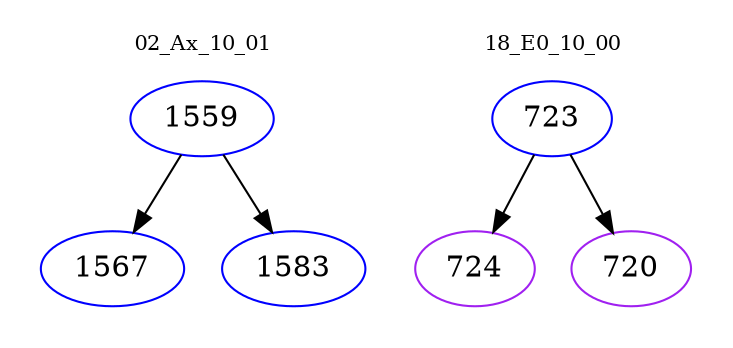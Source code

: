 digraph{
subgraph cluster_0 {
color = white
label = "02_Ax_10_01";
fontsize=10;
T0_1559 [label="1559", color="blue"]
T0_1559 -> T0_1567 [color="black"]
T0_1567 [label="1567", color="blue"]
T0_1559 -> T0_1583 [color="black"]
T0_1583 [label="1583", color="blue"]
}
subgraph cluster_1 {
color = white
label = "18_E0_10_00";
fontsize=10;
T1_723 [label="723", color="blue"]
T1_723 -> T1_724 [color="black"]
T1_724 [label="724", color="purple"]
T1_723 -> T1_720 [color="black"]
T1_720 [label="720", color="purple"]
}
}
